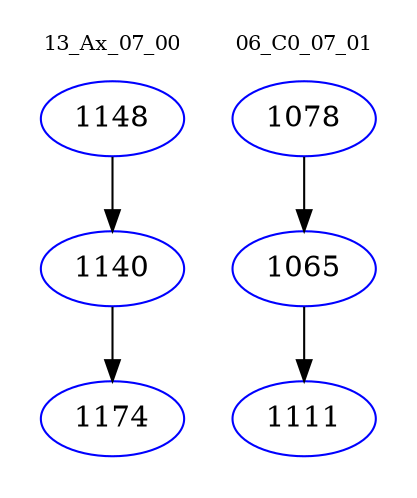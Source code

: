 digraph{
subgraph cluster_0 {
color = white
label = "13_Ax_07_00";
fontsize=10;
T0_1148 [label="1148", color="blue"]
T0_1148 -> T0_1140 [color="black"]
T0_1140 [label="1140", color="blue"]
T0_1140 -> T0_1174 [color="black"]
T0_1174 [label="1174", color="blue"]
}
subgraph cluster_1 {
color = white
label = "06_C0_07_01";
fontsize=10;
T1_1078 [label="1078", color="blue"]
T1_1078 -> T1_1065 [color="black"]
T1_1065 [label="1065", color="blue"]
T1_1065 -> T1_1111 [color="black"]
T1_1111 [label="1111", color="blue"]
}
}

